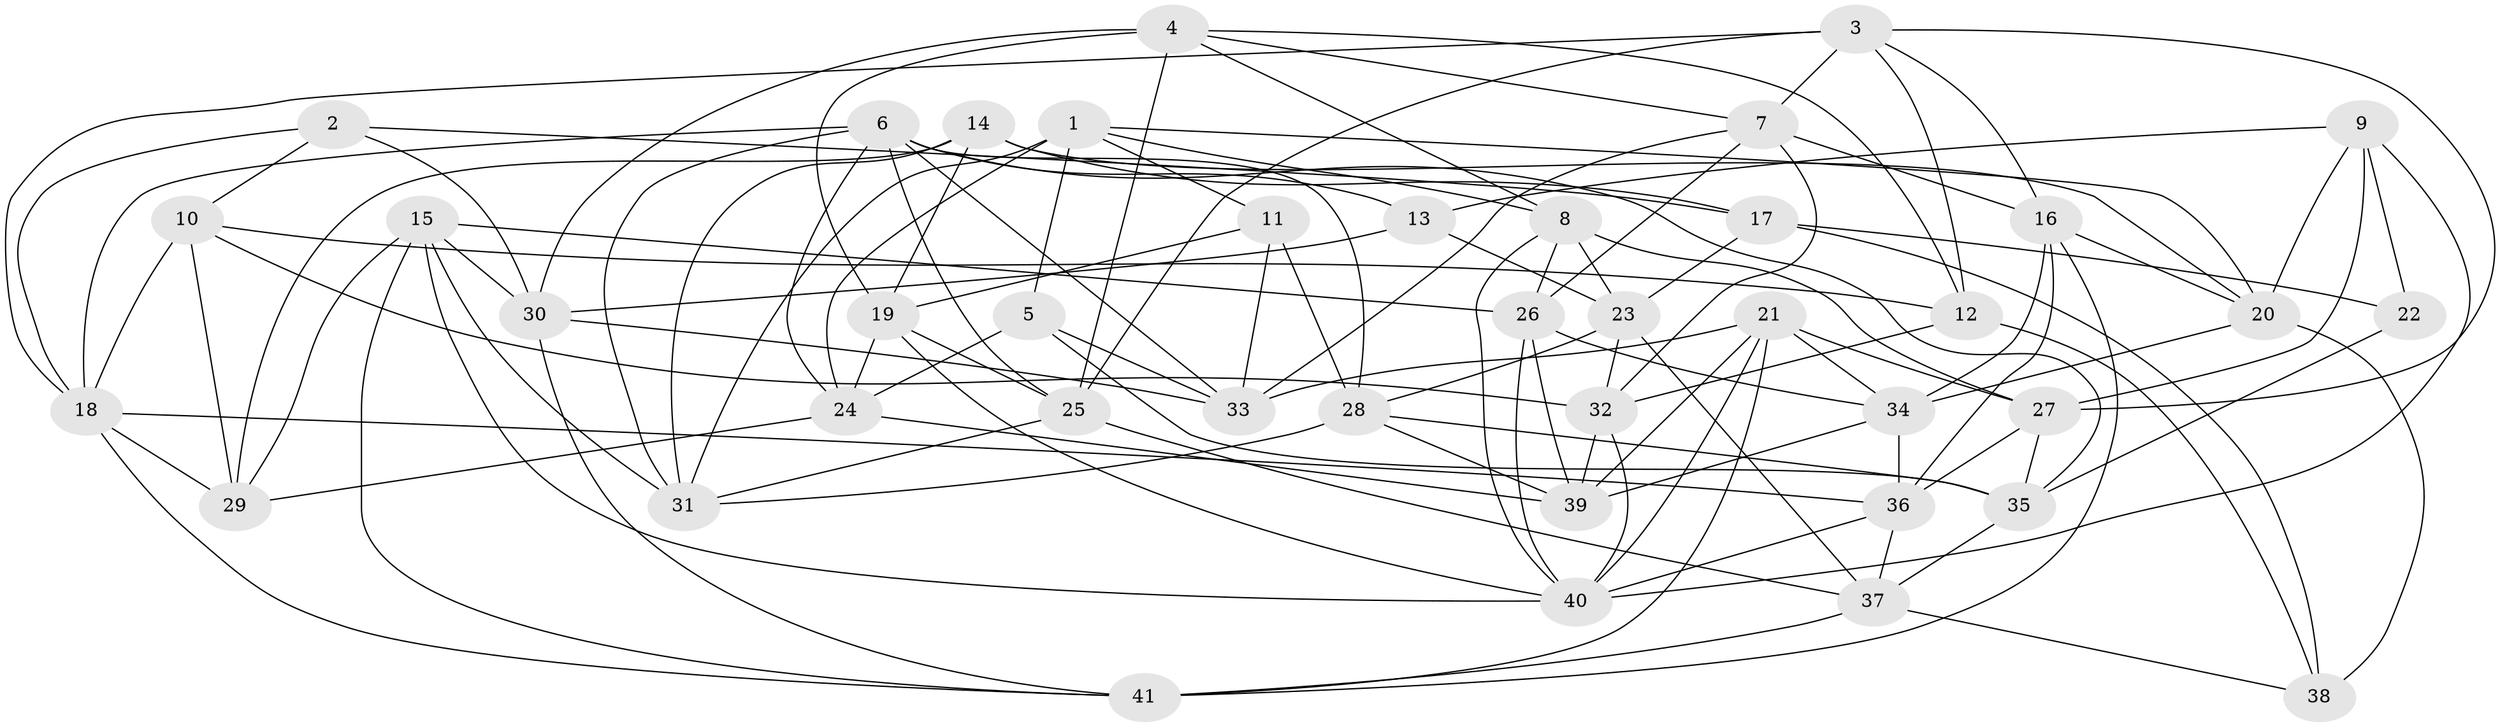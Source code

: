 // original degree distribution, {4: 1.0}
// Generated by graph-tools (version 1.1) at 2025/50/03/09/25 03:50:56]
// undirected, 41 vertices, 116 edges
graph export_dot {
graph [start="1"]
  node [color=gray90,style=filled];
  1;
  2;
  3;
  4;
  5;
  6;
  7;
  8;
  9;
  10;
  11;
  12;
  13;
  14;
  15;
  16;
  17;
  18;
  19;
  20;
  21;
  22;
  23;
  24;
  25;
  26;
  27;
  28;
  29;
  30;
  31;
  32;
  33;
  34;
  35;
  36;
  37;
  38;
  39;
  40;
  41;
  1 -- 5 [weight=1.0];
  1 -- 8 [weight=1.0];
  1 -- 11 [weight=1.0];
  1 -- 20 [weight=1.0];
  1 -- 24 [weight=1.0];
  1 -- 31 [weight=1.0];
  2 -- 10 [weight=1.0];
  2 -- 17 [weight=1.0];
  2 -- 18 [weight=1.0];
  2 -- 30 [weight=1.0];
  3 -- 7 [weight=1.0];
  3 -- 12 [weight=1.0];
  3 -- 16 [weight=1.0];
  3 -- 18 [weight=1.0];
  3 -- 25 [weight=1.0];
  3 -- 27 [weight=1.0];
  4 -- 7 [weight=1.0];
  4 -- 8 [weight=1.0];
  4 -- 12 [weight=1.0];
  4 -- 19 [weight=1.0];
  4 -- 25 [weight=1.0];
  4 -- 30 [weight=1.0];
  5 -- 24 [weight=1.0];
  5 -- 33 [weight=1.0];
  5 -- 35 [weight=1.0];
  6 -- 13 [weight=1.0];
  6 -- 18 [weight=1.0];
  6 -- 24 [weight=1.0];
  6 -- 25 [weight=1.0];
  6 -- 28 [weight=1.0];
  6 -- 31 [weight=1.0];
  6 -- 33 [weight=1.0];
  6 -- 35 [weight=1.0];
  7 -- 16 [weight=1.0];
  7 -- 26 [weight=1.0];
  7 -- 32 [weight=1.0];
  7 -- 33 [weight=1.0];
  8 -- 23 [weight=1.0];
  8 -- 26 [weight=1.0];
  8 -- 27 [weight=1.0];
  8 -- 40 [weight=1.0];
  9 -- 13 [weight=1.0];
  9 -- 20 [weight=1.0];
  9 -- 22 [weight=2.0];
  9 -- 27 [weight=1.0];
  9 -- 40 [weight=1.0];
  10 -- 12 [weight=2.0];
  10 -- 18 [weight=1.0];
  10 -- 29 [weight=1.0];
  10 -- 32 [weight=1.0];
  11 -- 19 [weight=1.0];
  11 -- 28 [weight=1.0];
  11 -- 33 [weight=1.0];
  12 -- 32 [weight=1.0];
  12 -- 38 [weight=1.0];
  13 -- 23 [weight=1.0];
  13 -- 30 [weight=1.0];
  14 -- 17 [weight=2.0];
  14 -- 19 [weight=1.0];
  14 -- 20 [weight=1.0];
  14 -- 29 [weight=1.0];
  14 -- 31 [weight=1.0];
  15 -- 26 [weight=1.0];
  15 -- 29 [weight=1.0];
  15 -- 30 [weight=1.0];
  15 -- 31 [weight=1.0];
  15 -- 40 [weight=1.0];
  15 -- 41 [weight=1.0];
  16 -- 20 [weight=1.0];
  16 -- 34 [weight=1.0];
  16 -- 36 [weight=1.0];
  16 -- 41 [weight=1.0];
  17 -- 22 [weight=1.0];
  17 -- 23 [weight=1.0];
  17 -- 38 [weight=1.0];
  18 -- 29 [weight=2.0];
  18 -- 36 [weight=1.0];
  18 -- 41 [weight=1.0];
  19 -- 24 [weight=1.0];
  19 -- 25 [weight=1.0];
  19 -- 40 [weight=1.0];
  20 -- 34 [weight=1.0];
  20 -- 38 [weight=1.0];
  21 -- 27 [weight=1.0];
  21 -- 33 [weight=1.0];
  21 -- 34 [weight=1.0];
  21 -- 39 [weight=1.0];
  21 -- 40 [weight=1.0];
  21 -- 41 [weight=1.0];
  22 -- 35 [weight=1.0];
  23 -- 28 [weight=1.0];
  23 -- 32 [weight=1.0];
  23 -- 37 [weight=1.0];
  24 -- 29 [weight=1.0];
  24 -- 39 [weight=1.0];
  25 -- 31 [weight=1.0];
  25 -- 37 [weight=1.0];
  26 -- 34 [weight=1.0];
  26 -- 39 [weight=1.0];
  26 -- 40 [weight=1.0];
  27 -- 35 [weight=1.0];
  27 -- 36 [weight=1.0];
  28 -- 31 [weight=1.0];
  28 -- 35 [weight=1.0];
  28 -- 39 [weight=1.0];
  30 -- 33 [weight=1.0];
  30 -- 41 [weight=1.0];
  32 -- 39 [weight=1.0];
  32 -- 40 [weight=1.0];
  34 -- 36 [weight=1.0];
  34 -- 39 [weight=1.0];
  35 -- 37 [weight=1.0];
  36 -- 37 [weight=1.0];
  36 -- 40 [weight=1.0];
  37 -- 38 [weight=1.0];
  37 -- 41 [weight=1.0];
}
